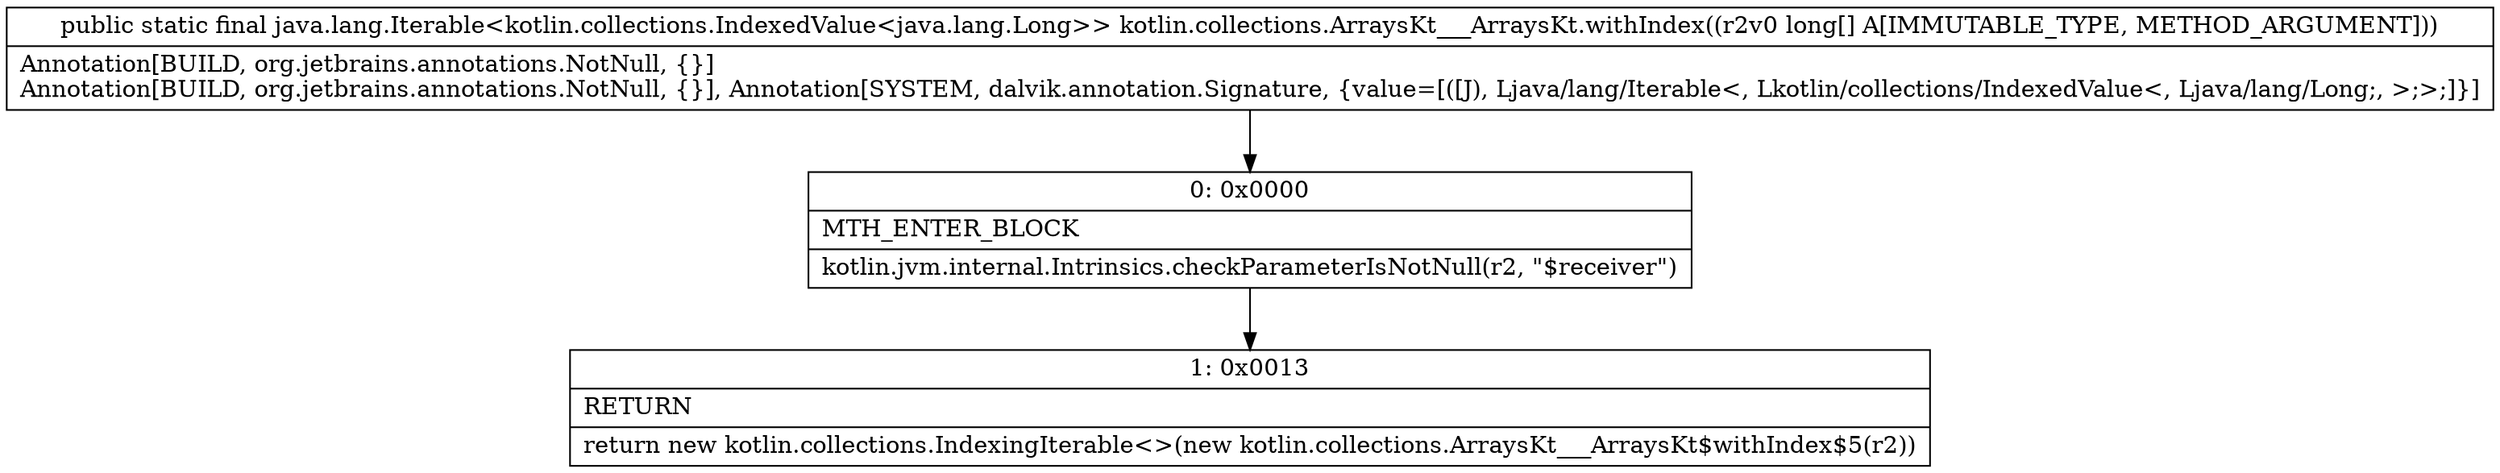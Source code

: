 digraph "CFG forkotlin.collections.ArraysKt___ArraysKt.withIndex([J)Ljava\/lang\/Iterable;" {
Node_0 [shape=record,label="{0\:\ 0x0000|MTH_ENTER_BLOCK\l|kotlin.jvm.internal.Intrinsics.checkParameterIsNotNull(r2, \"$receiver\")\l}"];
Node_1 [shape=record,label="{1\:\ 0x0013|RETURN\l|return new kotlin.collections.IndexingIterable\<\>(new kotlin.collections.ArraysKt___ArraysKt$withIndex$5(r2))\l}"];
MethodNode[shape=record,label="{public static final java.lang.Iterable\<kotlin.collections.IndexedValue\<java.lang.Long\>\> kotlin.collections.ArraysKt___ArraysKt.withIndex((r2v0 long[] A[IMMUTABLE_TYPE, METHOD_ARGUMENT]))  | Annotation[BUILD, org.jetbrains.annotations.NotNull, \{\}]\lAnnotation[BUILD, org.jetbrains.annotations.NotNull, \{\}], Annotation[SYSTEM, dalvik.annotation.Signature, \{value=[([J), Ljava\/lang\/Iterable\<, Lkotlin\/collections\/IndexedValue\<, Ljava\/lang\/Long;, \>;\>;]\}]\l}"];
MethodNode -> Node_0;
Node_0 -> Node_1;
}

